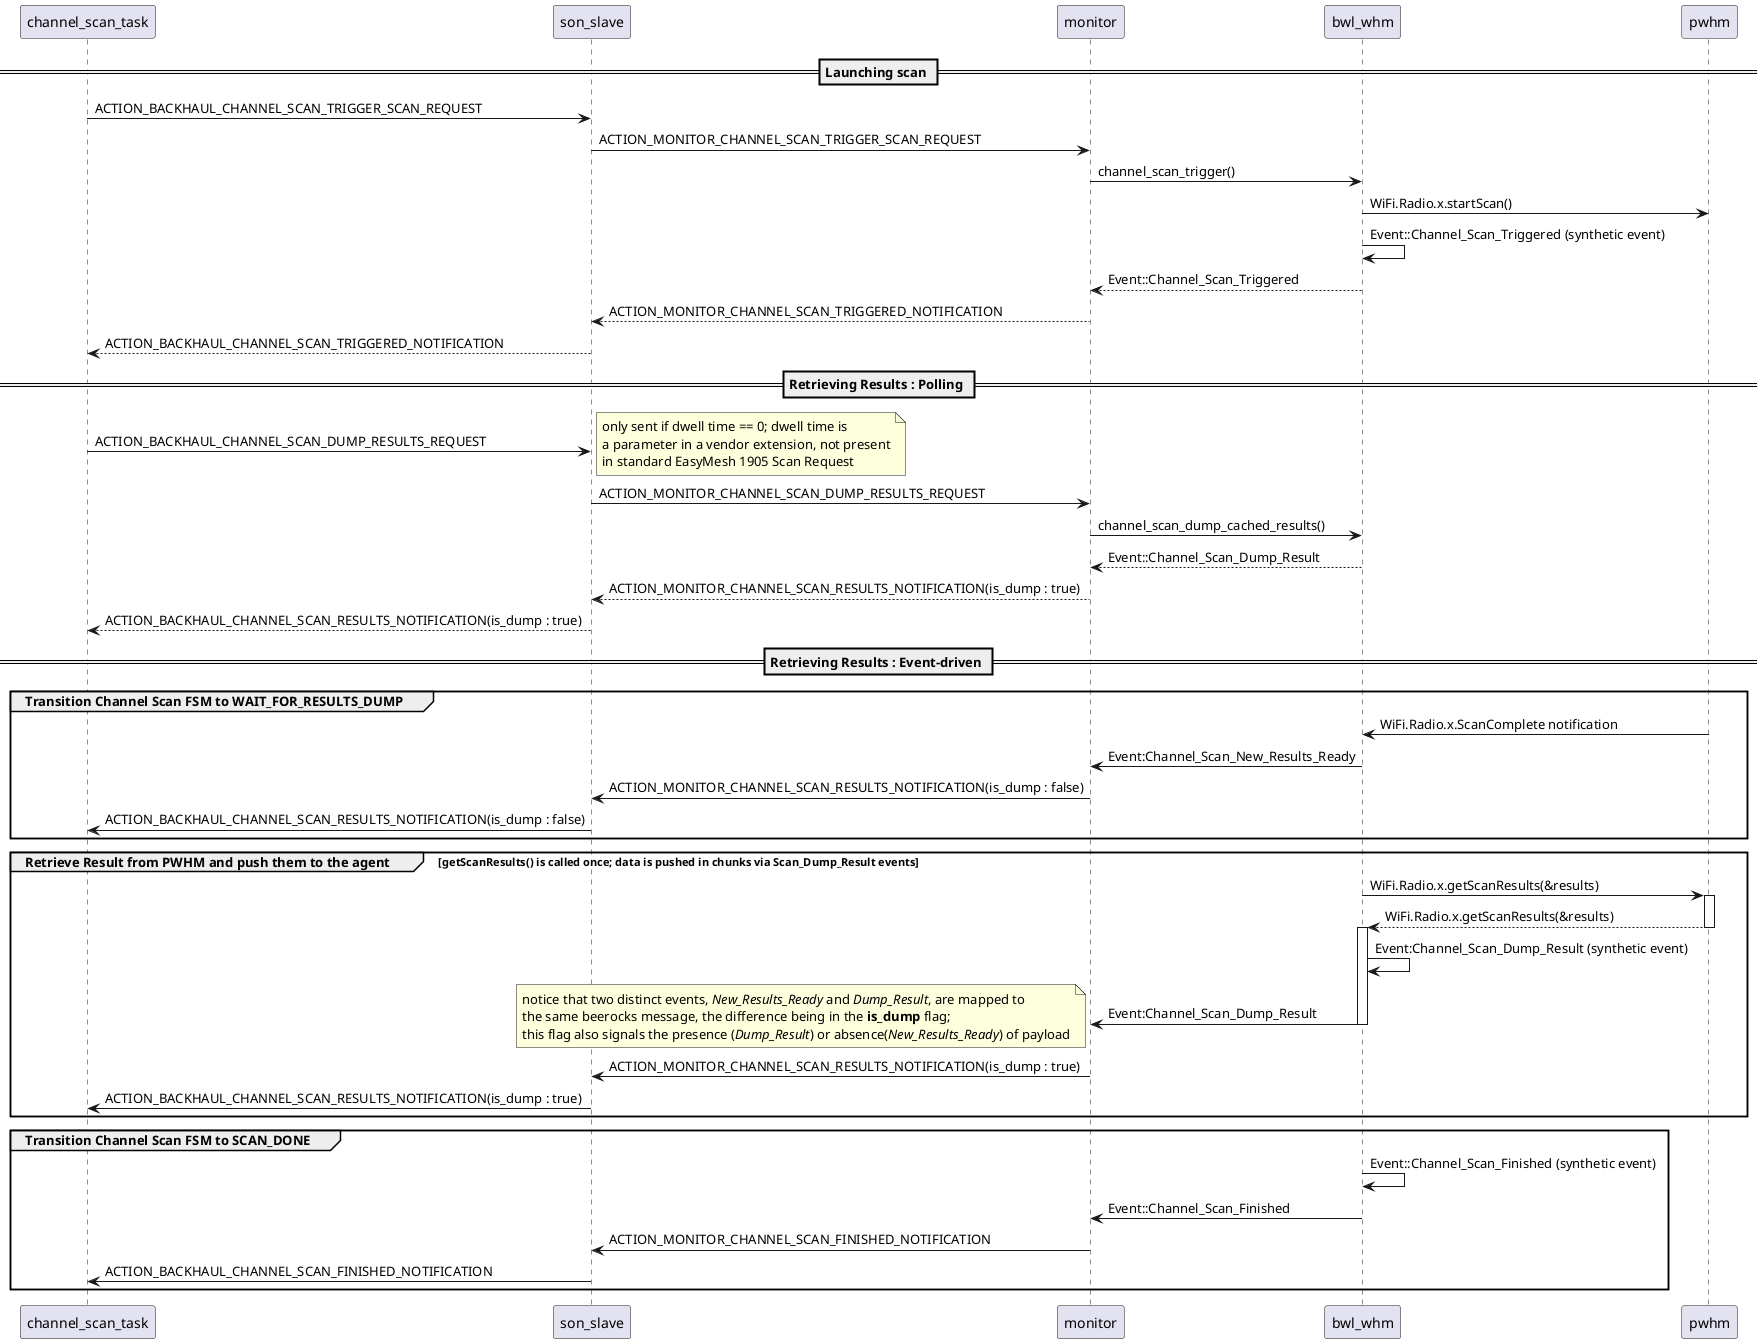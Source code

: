 @startuml

participant channel_scan_task
participant son_slave
participant monitor
participant bwl_whm
participant pwhm

== Launching scan ==

channel_scan_task -> son_slave : ACTION_BACKHAUL_CHANNEL_SCAN_TRIGGER_SCAN_REQUEST

son_slave -> monitor : ACTION_MONITOR_CHANNEL_SCAN_TRIGGER_SCAN_REQUEST

monitor -> bwl_whm : channel_scan_trigger()

bwl_whm -> pwhm : WiFi.Radio.x.startScan()

bwl_whm -> bwl_whm : Event::Channel_Scan_Triggered (synthetic event)

bwl_whm --> monitor : Event::Channel_Scan_Triggered

monitor --> son_slave : ACTION_MONITOR_CHANNEL_SCAN_TRIGGERED_NOTIFICATION

son_slave --> channel_scan_task : ACTION_BACKHAUL_CHANNEL_SCAN_TRIGGERED_NOTIFICATION




== Retrieving Results : Polling ==

channel_scan_task -> son_slave : ACTION_BACKHAUL_CHANNEL_SCAN_DUMP_RESULTS_REQUEST
note right
  only sent if dwell time == 0; dwell time is
  a parameter in a vendor extension, not present
  in standard EasyMesh 1905 Scan Request
end note

son_slave -> monitor : ACTION_MONITOR_CHANNEL_SCAN_DUMP_RESULTS_REQUEST

monitor -> bwl_whm : channel_scan_dump_cached_results()

bwl_whm --> monitor : Event::Channel_Scan_Dump_Result

monitor --> son_slave : ACTION_MONITOR_CHANNEL_SCAN_RESULTS_NOTIFICATION(is_dump : true)

son_slave --> channel_scan_task : ACTION_BACKHAUL_CHANNEL_SCAN_RESULTS_NOTIFICATION(is_dump : true)



== Retrieving Results : Event-driven ==

group Transition Channel Scan FSM to WAIT_FOR_RESULTS_DUMP
	bwl_whm <- pwhm : WiFi.Radio.x.ScanComplete notification
	monitor <- bwl_whm : Event:Channel_Scan_New_Results_Ready
	son_slave <- monitor : ACTION_MONITOR_CHANNEL_SCAN_RESULTS_NOTIFICATION(is_dump : false)
	channel_scan_task <- son_slave : ACTION_BACKHAUL_CHANNEL_SCAN_RESULTS_NOTIFICATION(is_dump : false)
end

group Retrieve Result from PWHM and push them to the agent [getScanResults() is called once; data is pushed in chunks via Scan_Dump_Result events]
	bwl_whm -> pwhm : WiFi.Radio.x.getScanResults(&results)
	activate pwhm
	pwhm --> bwl_whm : WiFi.Radio.x.getScanResults(&results)
	deactivate pwhm

	activate bwl_whm
	bwl_whm -> bwl_whm : Event:Channel_Scan_Dump_Result (synthetic event)

	monitor <- bwl_whm : Event:Channel_Scan_Dump_Result
	deactivate bwl_whm
	
	note left
	  notice that two distinct events, //New_Results_Ready// and //Dump_Result//, are mapped to 
	  the same beerocks message, the difference being in the **is_dump** flag;
	  this flag also signals the presence (//Dump_Result//) or absence(//New_Results_Ready//) of payload
	end note

	son_slave <- monitor : ACTION_MONITOR_CHANNEL_SCAN_RESULTS_NOTIFICATION(is_dump : true)
	channel_scan_task <- son_slave : ACTION_BACKHAUL_CHANNEL_SCAN_RESULTS_NOTIFICATION(is_dump : true)
end

group Transition Channel Scan FSM to SCAN_DONE
	bwl_whm -> bwl_whm : Event::Channel_Scan_Finished (synthetic event)
	monitor <- bwl_whm : Event::Channel_Scan_Finished
	son_slave <- monitor : ACTION_MONITOR_CHANNEL_SCAN_FINISHED_NOTIFICATION
	channel_scan_task <- son_slave : ACTION_BACKHAUL_CHANNEL_SCAN_FINISHED_NOTIFICATION
end

@enduml
